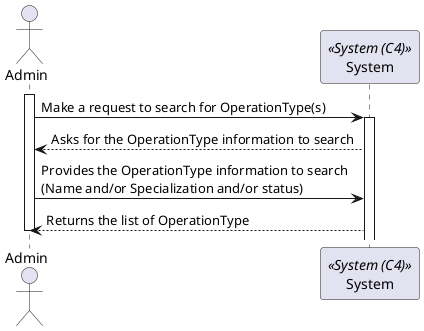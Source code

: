 ```plantuml
@startuml Process_View
actor Admin 
participant System <<System (C4)>>

activate Admin

Admin -> System: Make a request to search for OperationType(s)
activate System
System --> Admin : Asks for the OperationType information to search
Admin -> System: Provides the OperationType information to search\n(Name and/or Specialization and/or status)
System --> Admin : Returns the list of OperationType 
deactivate Admin

@enduml
```